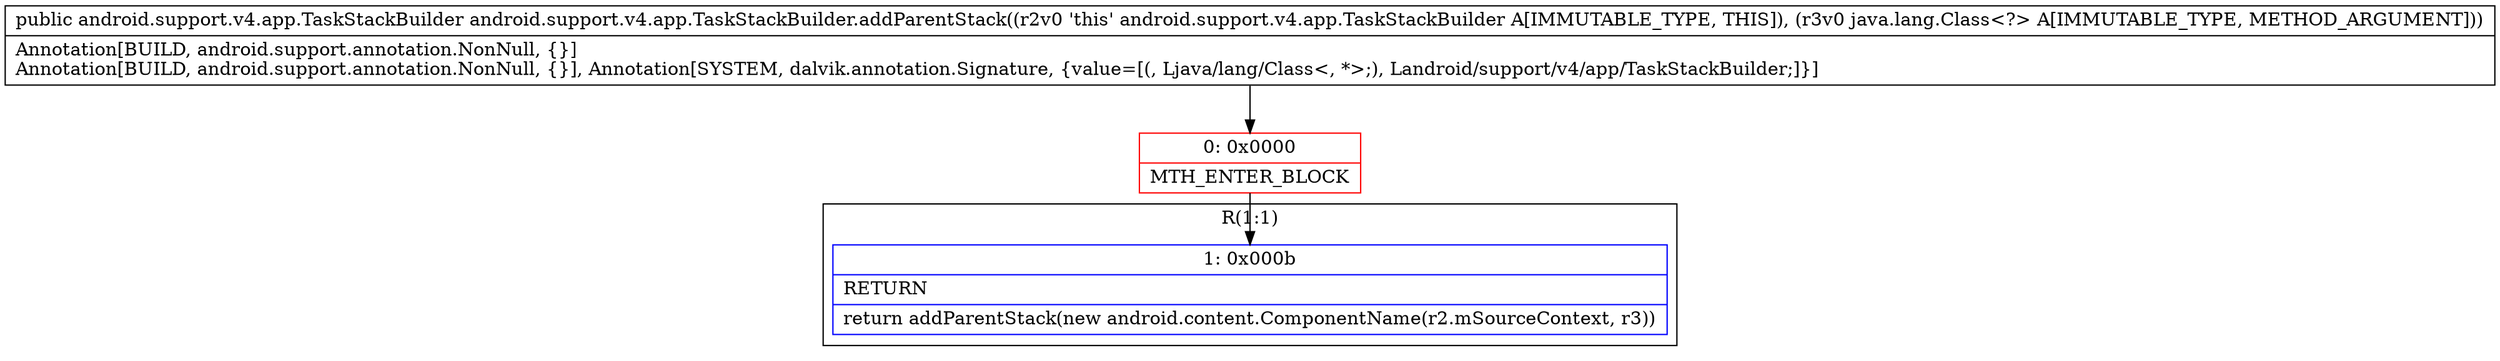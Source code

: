 digraph "CFG forandroid.support.v4.app.TaskStackBuilder.addParentStack(Ljava\/lang\/Class;)Landroid\/support\/v4\/app\/TaskStackBuilder;" {
subgraph cluster_Region_972531847 {
label = "R(1:1)";
node [shape=record,color=blue];
Node_1 [shape=record,label="{1\:\ 0x000b|RETURN\l|return addParentStack(new android.content.ComponentName(r2.mSourceContext, r3))\l}"];
}
Node_0 [shape=record,color=red,label="{0\:\ 0x0000|MTH_ENTER_BLOCK\l}"];
MethodNode[shape=record,label="{public android.support.v4.app.TaskStackBuilder android.support.v4.app.TaskStackBuilder.addParentStack((r2v0 'this' android.support.v4.app.TaskStackBuilder A[IMMUTABLE_TYPE, THIS]), (r3v0 java.lang.Class\<?\> A[IMMUTABLE_TYPE, METHOD_ARGUMENT]))  | Annotation[BUILD, android.support.annotation.NonNull, \{\}]\lAnnotation[BUILD, android.support.annotation.NonNull, \{\}], Annotation[SYSTEM, dalvik.annotation.Signature, \{value=[(, Ljava\/lang\/Class\<, *\>;), Landroid\/support\/v4\/app\/TaskStackBuilder;]\}]\l}"];
MethodNode -> Node_0;
Node_0 -> Node_1;
}

